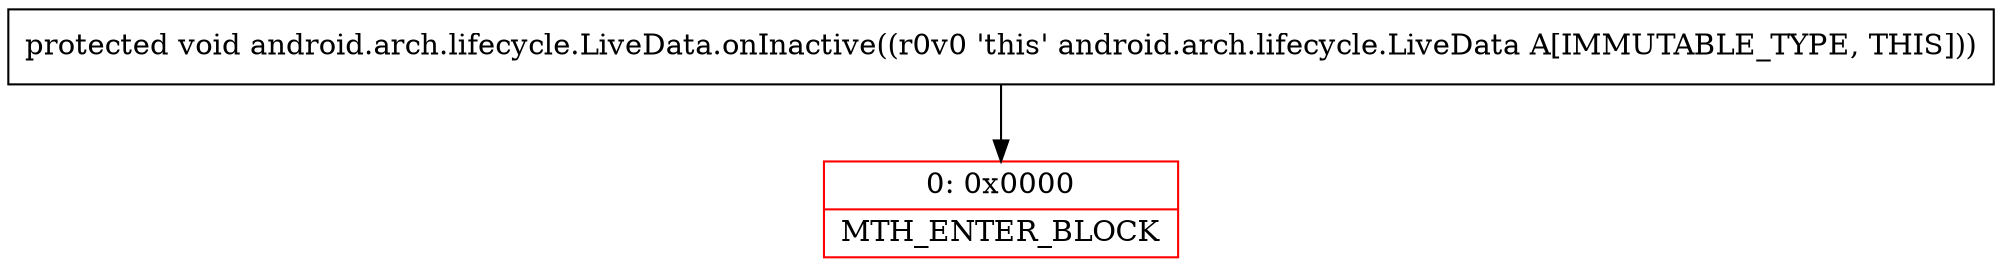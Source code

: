 digraph "CFG forandroid.arch.lifecycle.LiveData.onInactive()V" {
subgraph cluster_Region_214632004 {
label = "R(0)";
node [shape=record,color=blue];
}
Node_0 [shape=record,color=red,label="{0\:\ 0x0000|MTH_ENTER_BLOCK\l}"];
MethodNode[shape=record,label="{protected void android.arch.lifecycle.LiveData.onInactive((r0v0 'this' android.arch.lifecycle.LiveData A[IMMUTABLE_TYPE, THIS])) }"];
MethodNode -> Node_0;
}

